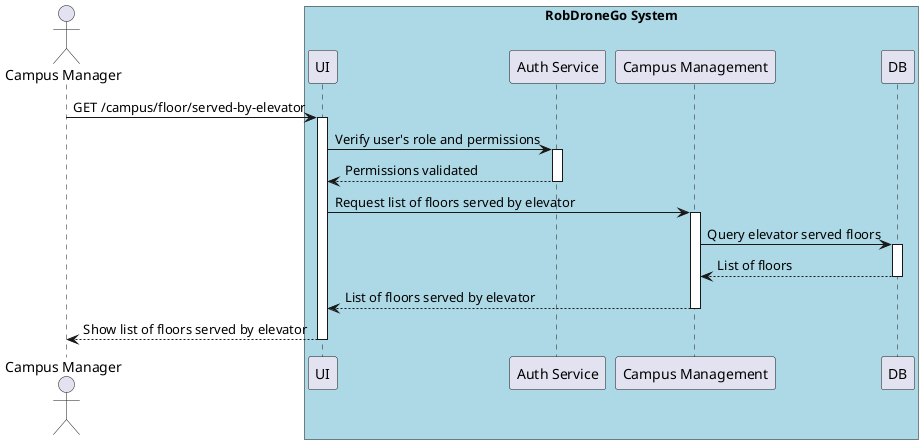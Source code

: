 @startuml SD Lv2

actor "Campus Manager" as user
box "RobDroneGo System" #LightBlue
    participant "UI" as UI
    participant "Auth Service" as Auth
    participant "Campus Management" as CampusMgmt
    participant "DB" as DB
end box

user -> UI : GET /campus/floor/served-by-elevator

activate UI
UI -> Auth : Verify user's role and permissions
activate Auth
Auth --> UI : Permissions validated
deactivate Auth

UI -> CampusMgmt : Request list of floors served by elevator
activate CampusMgmt

CampusMgmt -> DB : Query elevator served floors
activate DB
DB --> CampusMgmt : List of floors
deactivate DB

CampusMgmt --> UI : List of floors served by elevator
deactivate CampusMgmt

UI --> user : Show list of floors served by elevator
deactivate UI

@enduml
